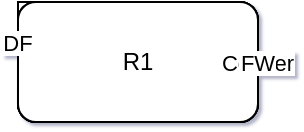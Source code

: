 <mxfile compressed="false" type="device">
    <diagram id="Page-1" name="Page-1">
      <mxGraphModel arrows="1" connect="1" dx="1360" dy="864" fold="1" grid="1" gridSize="10" guides="1" math="0" page="1" pageHeight="1169" pageScale="1" pageWidth="827" shadow="1" tooltips="1">
        <root>
          <mxCell id="0" />   
          <mxCell id="1" parent="0" />
        <object id="a" label="R1,2">
      <mxCell parent="1" style="./Pics/cisco_router.txt" vertex="1">
          <mxGeometry as="geometry" height="53" width="78" x="200" y="150" />
      </mxCell>
    </object><object id="b" label="some">
      <mxCell parent="1" style="rounded=1;whiteSpace=wrap;html=1;" vertex="1">
          <mxGeometry as="geometry" height="60" width="120" x="200" y="150" />
      </mxCell>
    </object><object id="c" label="somelabel">
      <mxCell parent="1" style="rounded=1;whiteSpace=wrap;html=1;" vertex="1">
          <mxGeometry as="geometry" height="60" width="120" x="200" y="150" />
      </mxCell>
    </object><object id="d" label="somelabel1">
      <mxCell parent="1" style="rounded=1;whiteSpace=wrap;html=1;" vertex="1">
          <mxGeometry as="geometry" height="60" width="120" x="200" y="150" />
      </mxCell>
    </object><object id="e" label="R1">
      <mxCell parent="1" style="rounded=1;whiteSpace=wrap;html=1;" vertex="1">
          <mxGeometry as="geometry" height="60" width="120" x="200" y="150" />
      </mxCell>
    </object><object id="2f902db9836e5c9acc044dacd2a0fc06" label="DF" source="a" target="b">
      <mxCell edge="1" parent="1" source="a" style="endArrow=none;" target="b">
          <mxGeometry as="geometry" relative="1" />
      </mxCell>
    </object><object id="c83889c4afc0870361144dd2a56a58db" label="Copper" source="b" target="c">
      <mxCell edge="1" parent="1" source="b" style="endArrow=none;" target="c">
          <mxGeometry as="geometry" relative="1" />
      </mxCell>
    </object><object id="8221a829760164d62376cdf138c11237" label="Copper" source="b" target="e">
      <mxCell edge="1" parent="1" source="b" style="endArrow=none;" target="e">
          <mxGeometry as="geometry" relative="1" />
      </mxCell>
    </object><object id="aec891b29b1246097169b52f9d4a921d" label="FW" source="d" target="e">
      <mxCell edge="1" parent="1" source="d" style="endArrow=none;" target="e">
          <mxGeometry as="geometry" relative="1" />
      </mxCell>
    </object></root>
      </mxGraphModel>
    </diagram></mxfile>